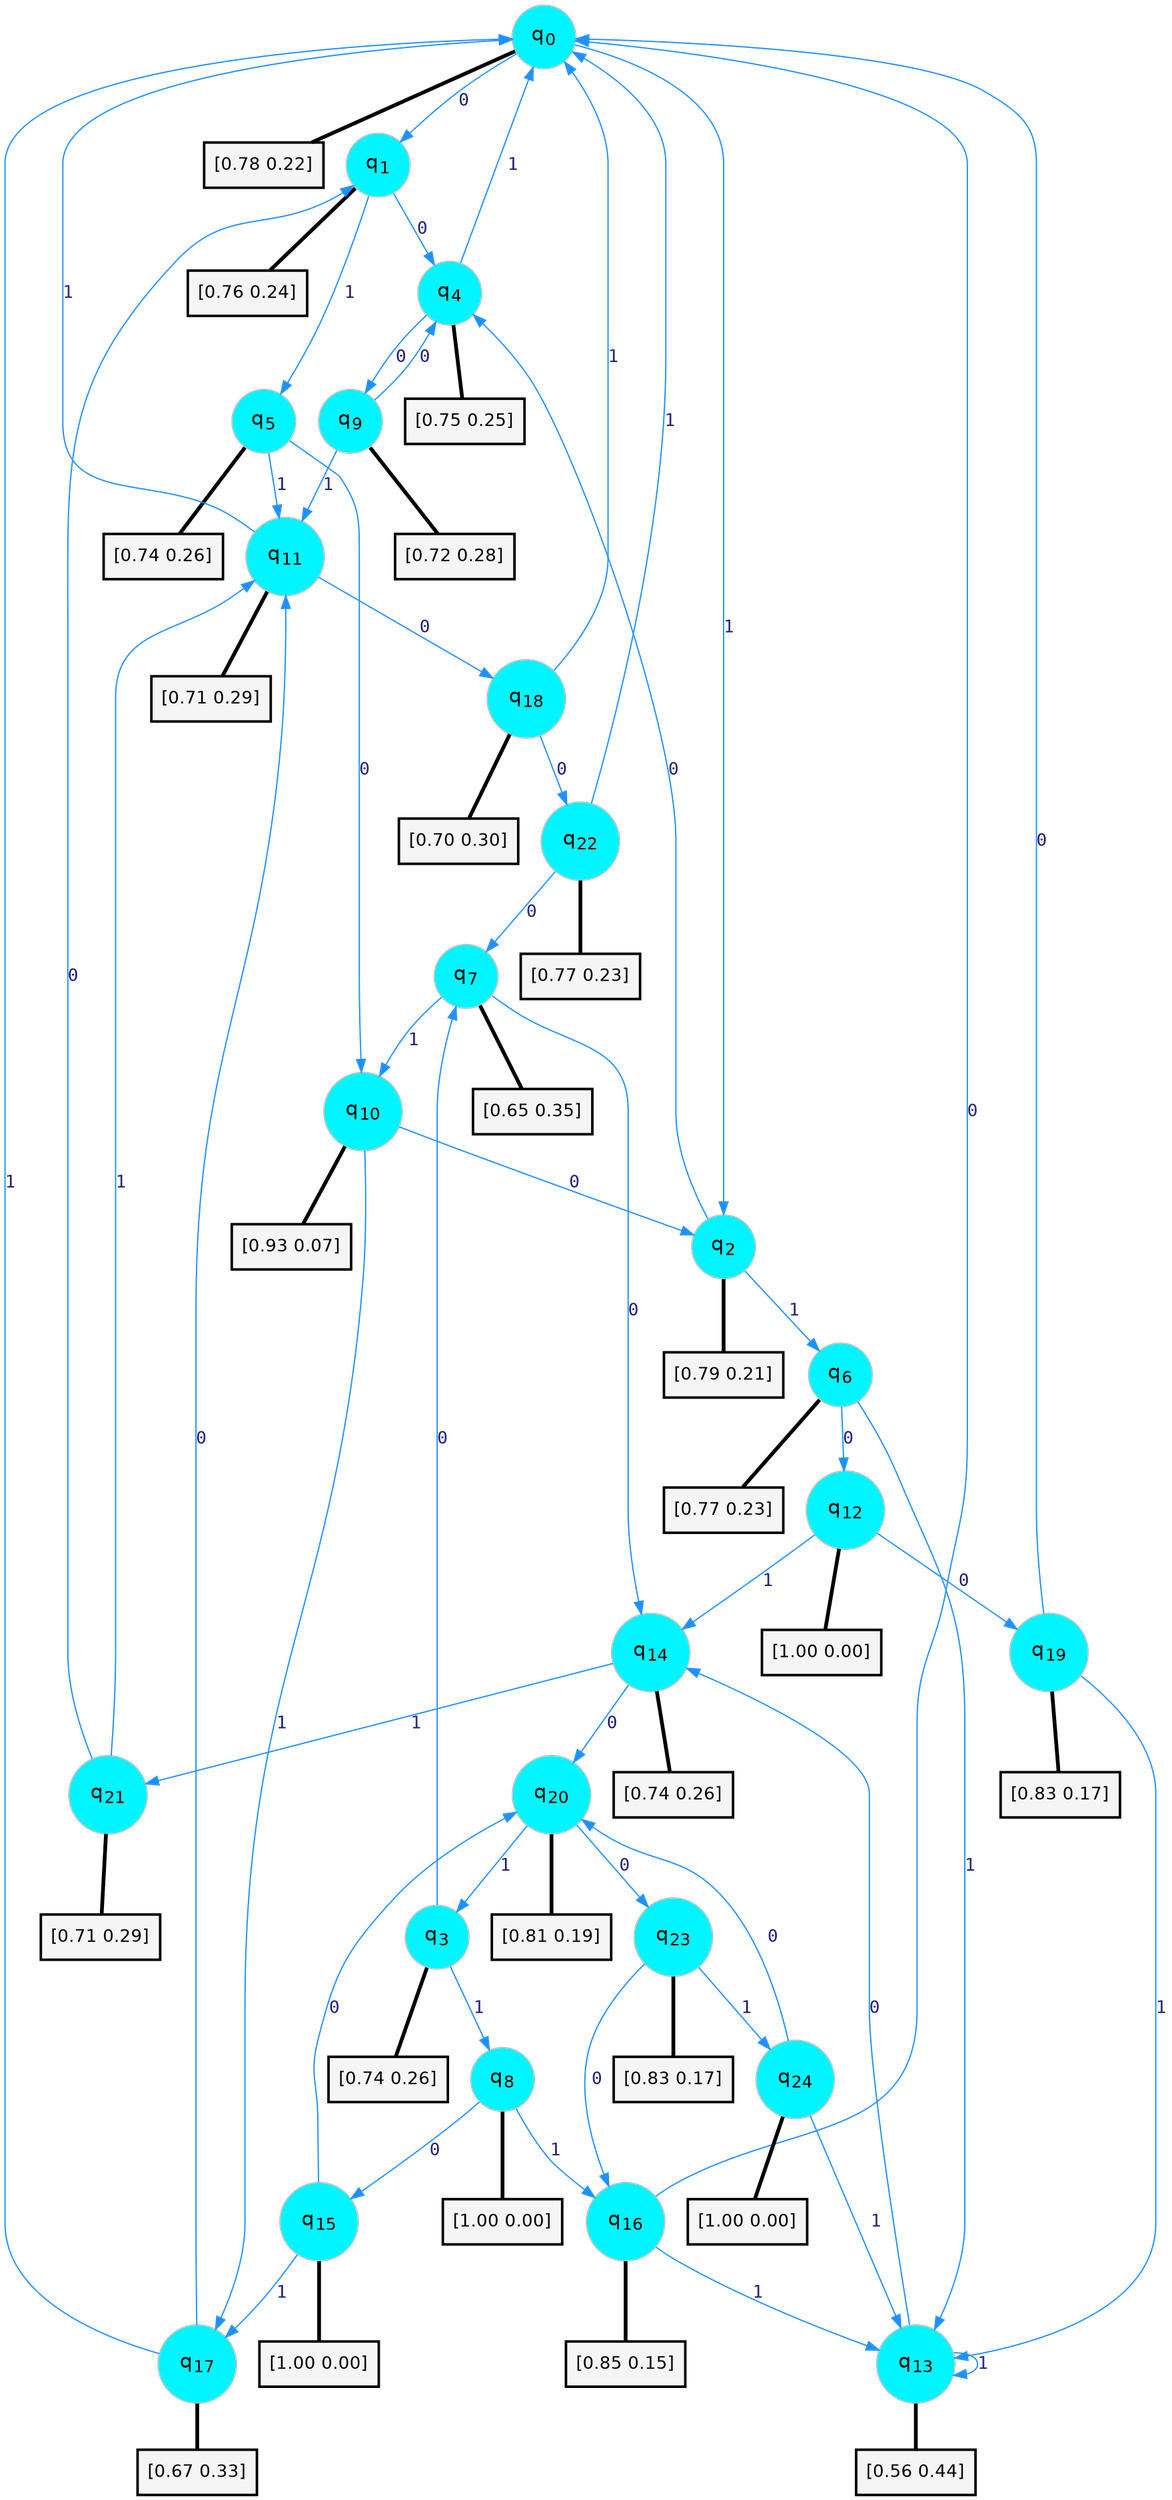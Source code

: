 digraph G {
graph [
bgcolor=transparent, dpi=300, rankdir=TD, size="40,25"];
node [
color=gray, fillcolor=turquoise1, fontcolor=black, fontname=Helvetica, fontsize=16, fontweight=bold, shape=circle, style=filled];
edge [
arrowsize=1, color=dodgerblue1, fontcolor=midnightblue, fontname=courier, fontweight=bold, penwidth=1, style=solid, weight=20];
0[label=<q<SUB>0</SUB>>];
1[label=<q<SUB>1</SUB>>];
2[label=<q<SUB>2</SUB>>];
3[label=<q<SUB>3</SUB>>];
4[label=<q<SUB>4</SUB>>];
5[label=<q<SUB>5</SUB>>];
6[label=<q<SUB>6</SUB>>];
7[label=<q<SUB>7</SUB>>];
8[label=<q<SUB>8</SUB>>];
9[label=<q<SUB>9</SUB>>];
10[label=<q<SUB>10</SUB>>];
11[label=<q<SUB>11</SUB>>];
12[label=<q<SUB>12</SUB>>];
13[label=<q<SUB>13</SUB>>];
14[label=<q<SUB>14</SUB>>];
15[label=<q<SUB>15</SUB>>];
16[label=<q<SUB>16</SUB>>];
17[label=<q<SUB>17</SUB>>];
18[label=<q<SUB>18</SUB>>];
19[label=<q<SUB>19</SUB>>];
20[label=<q<SUB>20</SUB>>];
21[label=<q<SUB>21</SUB>>];
22[label=<q<SUB>22</SUB>>];
23[label=<q<SUB>23</SUB>>];
24[label=<q<SUB>24</SUB>>];
25[label="[0.78 0.22]", shape=box,fontcolor=black, fontname=Helvetica, fontsize=14, penwidth=2, fillcolor=whitesmoke,color=black];
26[label="[0.76 0.24]", shape=box,fontcolor=black, fontname=Helvetica, fontsize=14, penwidth=2, fillcolor=whitesmoke,color=black];
27[label="[0.79 0.21]", shape=box,fontcolor=black, fontname=Helvetica, fontsize=14, penwidth=2, fillcolor=whitesmoke,color=black];
28[label="[0.74 0.26]", shape=box,fontcolor=black, fontname=Helvetica, fontsize=14, penwidth=2, fillcolor=whitesmoke,color=black];
29[label="[0.75 0.25]", shape=box,fontcolor=black, fontname=Helvetica, fontsize=14, penwidth=2, fillcolor=whitesmoke,color=black];
30[label="[0.74 0.26]", shape=box,fontcolor=black, fontname=Helvetica, fontsize=14, penwidth=2, fillcolor=whitesmoke,color=black];
31[label="[0.77 0.23]", shape=box,fontcolor=black, fontname=Helvetica, fontsize=14, penwidth=2, fillcolor=whitesmoke,color=black];
32[label="[0.65 0.35]", shape=box,fontcolor=black, fontname=Helvetica, fontsize=14, penwidth=2, fillcolor=whitesmoke,color=black];
33[label="[1.00 0.00]", shape=box,fontcolor=black, fontname=Helvetica, fontsize=14, penwidth=2, fillcolor=whitesmoke,color=black];
34[label="[0.72 0.28]", shape=box,fontcolor=black, fontname=Helvetica, fontsize=14, penwidth=2, fillcolor=whitesmoke,color=black];
35[label="[0.93 0.07]", shape=box,fontcolor=black, fontname=Helvetica, fontsize=14, penwidth=2, fillcolor=whitesmoke,color=black];
36[label="[0.71 0.29]", shape=box,fontcolor=black, fontname=Helvetica, fontsize=14, penwidth=2, fillcolor=whitesmoke,color=black];
37[label="[1.00 0.00]", shape=box,fontcolor=black, fontname=Helvetica, fontsize=14, penwidth=2, fillcolor=whitesmoke,color=black];
38[label="[0.56 0.44]", shape=box,fontcolor=black, fontname=Helvetica, fontsize=14, penwidth=2, fillcolor=whitesmoke,color=black];
39[label="[0.74 0.26]", shape=box,fontcolor=black, fontname=Helvetica, fontsize=14, penwidth=2, fillcolor=whitesmoke,color=black];
40[label="[1.00 0.00]", shape=box,fontcolor=black, fontname=Helvetica, fontsize=14, penwidth=2, fillcolor=whitesmoke,color=black];
41[label="[0.85 0.15]", shape=box,fontcolor=black, fontname=Helvetica, fontsize=14, penwidth=2, fillcolor=whitesmoke,color=black];
42[label="[0.67 0.33]", shape=box,fontcolor=black, fontname=Helvetica, fontsize=14, penwidth=2, fillcolor=whitesmoke,color=black];
43[label="[0.70 0.30]", shape=box,fontcolor=black, fontname=Helvetica, fontsize=14, penwidth=2, fillcolor=whitesmoke,color=black];
44[label="[0.83 0.17]", shape=box,fontcolor=black, fontname=Helvetica, fontsize=14, penwidth=2, fillcolor=whitesmoke,color=black];
45[label="[0.81 0.19]", shape=box,fontcolor=black, fontname=Helvetica, fontsize=14, penwidth=2, fillcolor=whitesmoke,color=black];
46[label="[0.71 0.29]", shape=box,fontcolor=black, fontname=Helvetica, fontsize=14, penwidth=2, fillcolor=whitesmoke,color=black];
47[label="[0.77 0.23]", shape=box,fontcolor=black, fontname=Helvetica, fontsize=14, penwidth=2, fillcolor=whitesmoke,color=black];
48[label="[0.83 0.17]", shape=box,fontcolor=black, fontname=Helvetica, fontsize=14, penwidth=2, fillcolor=whitesmoke,color=black];
49[label="[1.00 0.00]", shape=box,fontcolor=black, fontname=Helvetica, fontsize=14, penwidth=2, fillcolor=whitesmoke,color=black];
0->1 [label=0];
0->2 [label=1];
0->25 [arrowhead=none, penwidth=3,color=black];
1->4 [label=0];
1->5 [label=1];
1->26 [arrowhead=none, penwidth=3,color=black];
2->4 [label=0];
2->6 [label=1];
2->27 [arrowhead=none, penwidth=3,color=black];
3->7 [label=0];
3->8 [label=1];
3->28 [arrowhead=none, penwidth=3,color=black];
4->9 [label=0];
4->0 [label=1];
4->29 [arrowhead=none, penwidth=3,color=black];
5->10 [label=0];
5->11 [label=1];
5->30 [arrowhead=none, penwidth=3,color=black];
6->12 [label=0];
6->13 [label=1];
6->31 [arrowhead=none, penwidth=3,color=black];
7->14 [label=0];
7->10 [label=1];
7->32 [arrowhead=none, penwidth=3,color=black];
8->15 [label=0];
8->16 [label=1];
8->33 [arrowhead=none, penwidth=3,color=black];
9->4 [label=0];
9->11 [label=1];
9->34 [arrowhead=none, penwidth=3,color=black];
10->2 [label=0];
10->17 [label=1];
10->35 [arrowhead=none, penwidth=3,color=black];
11->18 [label=0];
11->0 [label=1];
11->36 [arrowhead=none, penwidth=3,color=black];
12->19 [label=0];
12->14 [label=1];
12->37 [arrowhead=none, penwidth=3,color=black];
13->14 [label=0];
13->13 [label=1];
13->38 [arrowhead=none, penwidth=3,color=black];
14->20 [label=0];
14->21 [label=1];
14->39 [arrowhead=none, penwidth=3,color=black];
15->20 [label=0];
15->17 [label=1];
15->40 [arrowhead=none, penwidth=3,color=black];
16->0 [label=0];
16->13 [label=1];
16->41 [arrowhead=none, penwidth=3,color=black];
17->11 [label=0];
17->0 [label=1];
17->42 [arrowhead=none, penwidth=3,color=black];
18->22 [label=0];
18->0 [label=1];
18->43 [arrowhead=none, penwidth=3,color=black];
19->0 [label=0];
19->13 [label=1];
19->44 [arrowhead=none, penwidth=3,color=black];
20->23 [label=0];
20->3 [label=1];
20->45 [arrowhead=none, penwidth=3,color=black];
21->1 [label=0];
21->11 [label=1];
21->46 [arrowhead=none, penwidth=3,color=black];
22->7 [label=0];
22->0 [label=1];
22->47 [arrowhead=none, penwidth=3,color=black];
23->16 [label=0];
23->24 [label=1];
23->48 [arrowhead=none, penwidth=3,color=black];
24->20 [label=0];
24->13 [label=1];
24->49 [arrowhead=none, penwidth=3,color=black];
}
